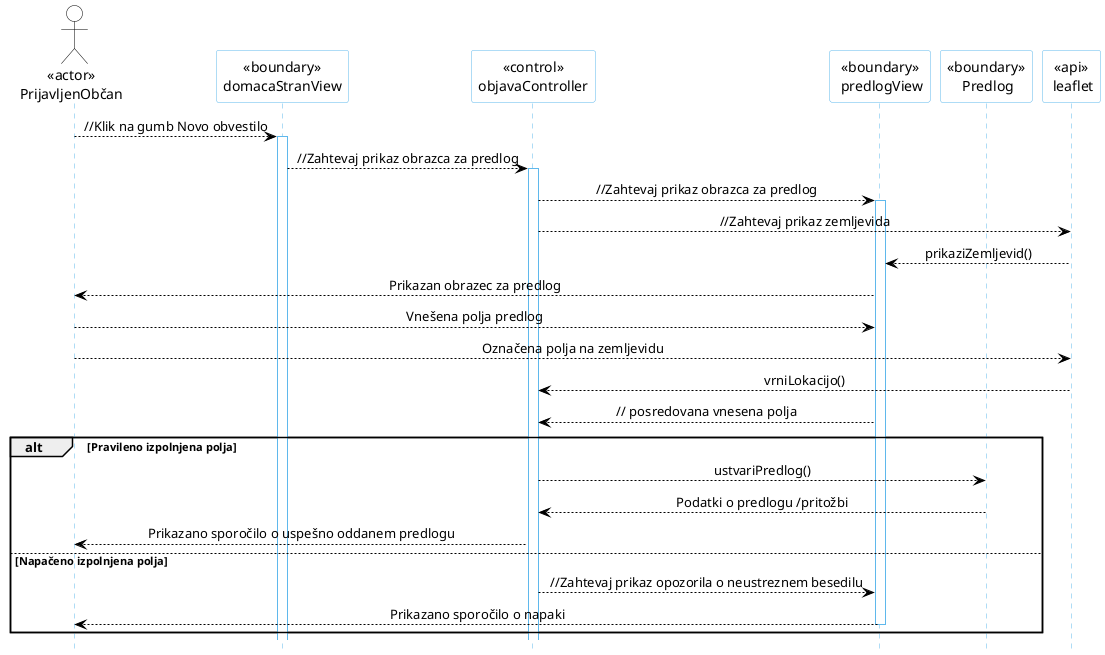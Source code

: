 @startuml
hide footbox

skinparam backgroundcolor transparent
skinparam defaultTextAlignment center
skinparam actorBorderColor black
skinparam actorBackgroundColor white
skinparam arrowColor black  
skinparam sequenceLifeLineBorderColor #5FB8EC
skinparam sequenceParticipantBorderColor #5FB8EC
skinparam sequenceParticipantBackgroundColor white

actor NU as "<<actor>>\nPrijavljenObčan"
participant domacaStranView as "<<boundary>>\ndomacaStranView"
participant objavaController as "<<control>>\nobjavaController"
participant PPView as "<<boundary>>\n predlogView"
participant PP as "<<boundary>>\n Predlog"
participant leaflet as "<<api>>\n leaflet"

NU --> domacaStranView: //Klik na gumb Novo obvestilo
activate domacaStranView
domacaStranView --> objavaController: //Zahtevaj prikaz obrazca za predlog
activate objavaController
objavaController --> PPView: //Zahtevaj prikaz obrazca za predlog
activate PPView
objavaController --> leaflet: //Zahtevaj prikaz zemljevida
leaflet --> PPView: prikaziZemljevid()
PPView --> NU: Prikazan obrazec za predlog
NU --> PPView: Vnešena polja predlog
NU --> leaflet: Označena polja na zemljevidu
leaflet --> objavaController: vrniLokacijo()
PPView --> objavaController: // posredovana vnesena polja
alt Pravileno izpolnjena polja
objavaController --> PP: ustvariPredlog() 
PP --> objavaController: Podatki o predlogu /pritožbi
objavaController --> NU: Prikazano sporočilo o uspešno oddanem predlogu

else Napačeno izpolnjena polja
objavaController --> PPView: //Zahtevaj prikaz opozorila o neustreznem besedilu
PPView --> NU: Prikazano sporočilo o napaki
deactivate PPView
end
@enduml
